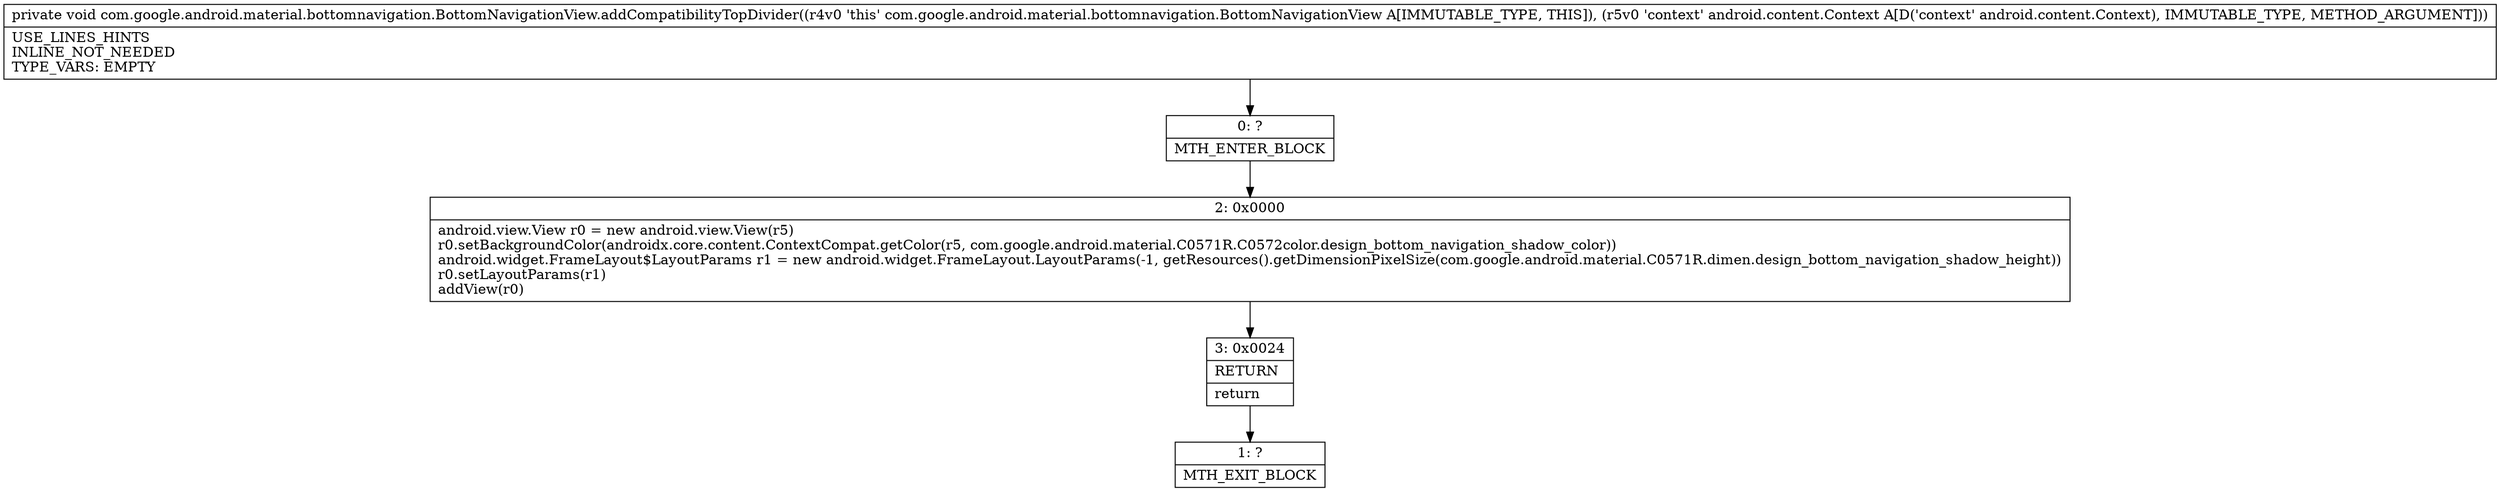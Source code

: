 digraph "CFG forcom.google.android.material.bottomnavigation.BottomNavigationView.addCompatibilityTopDivider(Landroid\/content\/Context;)V" {
Node_0 [shape=record,label="{0\:\ ?|MTH_ENTER_BLOCK\l}"];
Node_2 [shape=record,label="{2\:\ 0x0000|android.view.View r0 = new android.view.View(r5)\lr0.setBackgroundColor(androidx.core.content.ContextCompat.getColor(r5, com.google.android.material.C0571R.C0572color.design_bottom_navigation_shadow_color))\landroid.widget.FrameLayout$LayoutParams r1 = new android.widget.FrameLayout.LayoutParams(\-1, getResources().getDimensionPixelSize(com.google.android.material.C0571R.dimen.design_bottom_navigation_shadow_height))\lr0.setLayoutParams(r1)\laddView(r0)\l}"];
Node_3 [shape=record,label="{3\:\ 0x0024|RETURN\l|return\l}"];
Node_1 [shape=record,label="{1\:\ ?|MTH_EXIT_BLOCK\l}"];
MethodNode[shape=record,label="{private void com.google.android.material.bottomnavigation.BottomNavigationView.addCompatibilityTopDivider((r4v0 'this' com.google.android.material.bottomnavigation.BottomNavigationView A[IMMUTABLE_TYPE, THIS]), (r5v0 'context' android.content.Context A[D('context' android.content.Context), IMMUTABLE_TYPE, METHOD_ARGUMENT]))  | USE_LINES_HINTS\lINLINE_NOT_NEEDED\lTYPE_VARS: EMPTY\l}"];
MethodNode -> Node_0;Node_0 -> Node_2;
Node_2 -> Node_3;
Node_3 -> Node_1;
}

